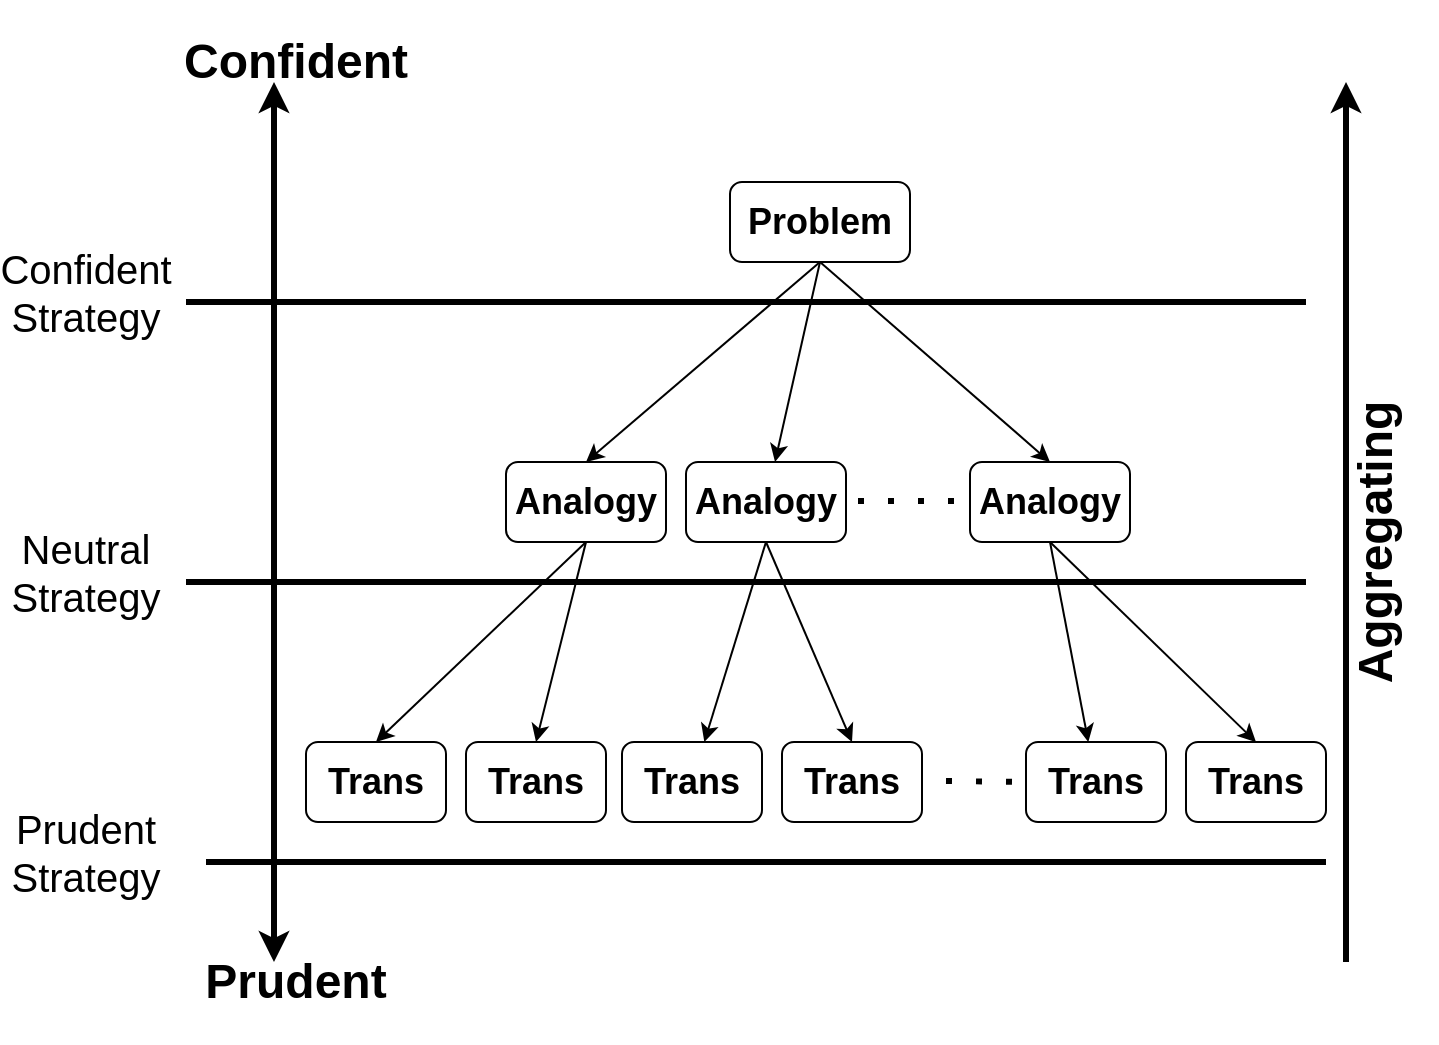 <mxfile version="12.9.9" type="device"><diagram id="Z-aI4UjFzojBcJUAtjI-" name="Page-1"><mxGraphModel dx="904" dy="1614" grid="1" gridSize="10" guides="1" tooltips="1" connect="1" arrows="1" fold="1" page="1" pageScale="1" pageWidth="1000" pageHeight="1000" math="0" shadow="0"><root><mxCell id="0"/><mxCell id="1" parent="0"/><mxCell id="XpwzuZLH-MS0Lf9_r01i-1" value="&lt;h2&gt;Problem&lt;/h2&gt;" style="rounded=1;whiteSpace=wrap;html=1;" parent="1" vertex="1"><mxGeometry x="822" y="40" width="90" height="40" as="geometry"/></mxCell><mxCell id="XpwzuZLH-MS0Lf9_r01i-2" value="&lt;h2&gt;Analogy&lt;/h2&gt;" style="rounded=1;whiteSpace=wrap;html=1;" parent="1" vertex="1"><mxGeometry x="710" y="180" width="80" height="40" as="geometry"/></mxCell><mxCell id="XpwzuZLH-MS0Lf9_r01i-3" value="&lt;h2&gt;Analogy&lt;/h2&gt;" style="rounded=1;whiteSpace=wrap;html=1;" parent="1" vertex="1"><mxGeometry x="800" y="180" width="80" height="40" as="geometry"/></mxCell><mxCell id="XpwzuZLH-MS0Lf9_r01i-4" value="&lt;h2&gt;Analogy&lt;/h2&gt;" style="rounded=1;whiteSpace=wrap;html=1;" parent="1" vertex="1"><mxGeometry x="942" y="180" width="80" height="40" as="geometry"/></mxCell><mxCell id="XpwzuZLH-MS0Lf9_r01i-5" value="" style="endArrow=classic;html=1;exitX=0.5;exitY=1;exitDx=0;exitDy=0;entryX=0.5;entryY=0;entryDx=0;entryDy=0;" parent="1" source="XpwzuZLH-MS0Lf9_r01i-1" target="XpwzuZLH-MS0Lf9_r01i-2" edge="1"><mxGeometry width="50" height="50" relative="1" as="geometry"><mxPoint x="862" y="290" as="sourcePoint"/><mxPoint x="912" y="240" as="targetPoint"/></mxGeometry></mxCell><mxCell id="XpwzuZLH-MS0Lf9_r01i-6" value="" style="endArrow=classic;html=1;exitX=0.5;exitY=1;exitDx=0;exitDy=0;" parent="1" source="XpwzuZLH-MS0Lf9_r01i-1" target="XpwzuZLH-MS0Lf9_r01i-3" edge="1"><mxGeometry width="50" height="50" relative="1" as="geometry"><mxPoint x="862" y="290" as="sourcePoint"/><mxPoint x="912" y="240" as="targetPoint"/></mxGeometry></mxCell><mxCell id="XpwzuZLH-MS0Lf9_r01i-7" value="" style="endArrow=classic;html=1;exitX=0.5;exitY=1;exitDx=0;exitDy=0;entryX=0.5;entryY=0;entryDx=0;entryDy=0;" parent="1" source="XpwzuZLH-MS0Lf9_r01i-1" target="XpwzuZLH-MS0Lf9_r01i-4" edge="1"><mxGeometry width="50" height="50" relative="1" as="geometry"><mxPoint x="842" y="370" as="sourcePoint"/><mxPoint x="892" y="320" as="targetPoint"/></mxGeometry></mxCell><mxCell id="XpwzuZLH-MS0Lf9_r01i-8" value="" style="endArrow=none;dashed=1;html=1;dashPattern=1 4;strokeWidth=3;" parent="1" edge="1"><mxGeometry width="50" height="50" relative="1" as="geometry"><mxPoint x="930" y="339.5" as="sourcePoint"/><mxPoint x="970" y="340" as="targetPoint"/></mxGeometry></mxCell><mxCell id="XpwzuZLH-MS0Lf9_r01i-9" value="&lt;h2&gt;Trans&lt;/h2&gt;" style="rounded=1;whiteSpace=wrap;html=1;" parent="1" vertex="1"><mxGeometry x="610" y="320" width="70" height="40" as="geometry"/></mxCell><mxCell id="XpwzuZLH-MS0Lf9_r01i-10" value="&lt;h2&gt;Trans&lt;/h2&gt;" style="rounded=1;whiteSpace=wrap;html=1;" parent="1" vertex="1"><mxGeometry x="690" y="320" width="70" height="40" as="geometry"/></mxCell><mxCell id="XpwzuZLH-MS0Lf9_r01i-11" value="&lt;h2&gt;Trans&lt;/h2&gt;" style="rounded=1;whiteSpace=wrap;html=1;" parent="1" vertex="1"><mxGeometry x="768" y="320" width="70" height="40" as="geometry"/></mxCell><mxCell id="XpwzuZLH-MS0Lf9_r01i-12" value="&lt;h2&gt;Trans&lt;/h2&gt;" style="rounded=1;whiteSpace=wrap;html=1;" parent="1" vertex="1"><mxGeometry x="970" y="320" width="70" height="40" as="geometry"/></mxCell><mxCell id="XpwzuZLH-MS0Lf9_r01i-13" value="&lt;h2&gt;Trans&lt;/h2&gt;" style="rounded=1;whiteSpace=wrap;html=1;" parent="1" vertex="1"><mxGeometry x="1050" y="320" width="70" height="40" as="geometry"/></mxCell><mxCell id="XpwzuZLH-MS0Lf9_r01i-15" value="" style="endArrow=classic;html=1;exitX=0.5;exitY=1;exitDx=0;exitDy=0;entryX=0.5;entryY=0;entryDx=0;entryDy=0;" parent="1" source="XpwzuZLH-MS0Lf9_r01i-3" target="XpwzuZLH-MS0Lf9_r01i-22" edge="1"><mxGeometry width="50" height="50" relative="1" as="geometry"><mxPoint x="688.75" y="220" as="sourcePoint"/><mxPoint x="670" y="280" as="targetPoint"/></mxGeometry></mxCell><mxCell id="XpwzuZLH-MS0Lf9_r01i-16" value="" style="endArrow=classic;html=1;exitX=0.5;exitY=1;exitDx=0;exitDy=0;entryX=0.5;entryY=0;entryDx=0;entryDy=0;" parent="1" source="XpwzuZLH-MS0Lf9_r01i-2" target="XpwzuZLH-MS0Lf9_r01i-9" edge="1"><mxGeometry width="50" height="50" relative="1" as="geometry"><mxPoint x="698.75" y="230" as="sourcePoint"/><mxPoint x="680" y="290" as="targetPoint"/></mxGeometry></mxCell><mxCell id="XpwzuZLH-MS0Lf9_r01i-17" value="" style="endArrow=none;dashed=1;html=1;dashPattern=1 4;strokeWidth=3;" parent="1" edge="1"><mxGeometry width="50" height="50" relative="1" as="geometry"><mxPoint x="886" y="199.5" as="sourcePoint"/><mxPoint x="936" y="199.5" as="targetPoint"/></mxGeometry></mxCell><mxCell id="XpwzuZLH-MS0Lf9_r01i-18" value="" style="endArrow=classic;html=1;entryX=0.5;entryY=0;entryDx=0;entryDy=0;exitX=0.5;exitY=1;exitDx=0;exitDy=0;" parent="1" source="XpwzuZLH-MS0Lf9_r01i-2" target="XpwzuZLH-MS0Lf9_r01i-10" edge="1"><mxGeometry width="50" height="50" relative="1" as="geometry"><mxPoint x="810" y="220" as="sourcePoint"/><mxPoint x="680" y="290" as="targetPoint"/></mxGeometry></mxCell><mxCell id="XpwzuZLH-MS0Lf9_r01i-19" value="" style="endArrow=classic;html=1;exitX=0.5;exitY=1;exitDx=0;exitDy=0;" parent="1" source="XpwzuZLH-MS0Lf9_r01i-3" target="XpwzuZLH-MS0Lf9_r01i-11" edge="1"><mxGeometry width="50" height="50" relative="1" as="geometry"><mxPoint x="810" y="220" as="sourcePoint"/><mxPoint x="680" y="290" as="targetPoint"/></mxGeometry></mxCell><mxCell id="XpwzuZLH-MS0Lf9_r01i-20" value="" style="endArrow=classic;html=1;exitX=0.5;exitY=1;exitDx=0;exitDy=0;" parent="1" source="XpwzuZLH-MS0Lf9_r01i-4" target="XpwzuZLH-MS0Lf9_r01i-12" edge="1"><mxGeometry width="50" height="50" relative="1" as="geometry"><mxPoint x="698.75" y="230" as="sourcePoint"/><mxPoint x="680" y="290" as="targetPoint"/></mxGeometry></mxCell><mxCell id="XpwzuZLH-MS0Lf9_r01i-21" value="" style="endArrow=classic;html=1;entryX=0.5;entryY=0;entryDx=0;entryDy=0;exitX=0.5;exitY=1;exitDx=0;exitDy=0;" parent="1" source="XpwzuZLH-MS0Lf9_r01i-4" target="XpwzuZLH-MS0Lf9_r01i-13" edge="1"><mxGeometry width="50" height="50" relative="1" as="geometry"><mxPoint x="1040" y="220" as="sourcePoint"/><mxPoint x="680" y="290" as="targetPoint"/></mxGeometry></mxCell><mxCell id="XpwzuZLH-MS0Lf9_r01i-22" value="&lt;h2&gt;Trans&lt;/h2&gt;" style="rounded=1;whiteSpace=wrap;html=1;" parent="1" vertex="1"><mxGeometry x="848" y="320" width="70" height="40" as="geometry"/></mxCell><mxCell id="XpwzuZLH-MS0Lf9_r01i-32" value="" style="endArrow=classic;startArrow=classic;html=1;strokeWidth=3;" parent="1" edge="1"><mxGeometry width="50" height="50" relative="1" as="geometry"><mxPoint x="594" y="430" as="sourcePoint"/><mxPoint x="594" y="-10" as="targetPoint"/></mxGeometry></mxCell><mxCell id="XpwzuZLH-MS0Lf9_r01i-33" value="&lt;h1&gt;Prudent&lt;/h1&gt;" style="text;html=1;strokeColor=none;fillColor=none;align=center;verticalAlign=middle;whiteSpace=wrap;rounded=0;" parent="1" vertex="1"><mxGeometry x="540" y="420" width="130" height="40" as="geometry"/></mxCell><mxCell id="XpwzuZLH-MS0Lf9_r01i-34" value="&lt;h1&gt;Confident&lt;/h1&gt;" style="text;html=1;strokeColor=none;fillColor=none;align=center;verticalAlign=middle;whiteSpace=wrap;rounded=0;" parent="1" vertex="1"><mxGeometry x="540" y="-40" width="130" height="40" as="geometry"/></mxCell><mxCell id="9C5yUbw40UKgLbEmJ6bR-1" value="" style="endArrow=none;html=1;strokeWidth=3;" edge="1" parent="1"><mxGeometry width="50" height="50" relative="1" as="geometry"><mxPoint x="550" y="100" as="sourcePoint"/><mxPoint x="1110" y="100" as="targetPoint"/></mxGeometry></mxCell><mxCell id="9C5yUbw40UKgLbEmJ6bR-2" value="" style="endArrow=none;html=1;strokeWidth=3;" edge="1" parent="1"><mxGeometry width="50" height="50" relative="1" as="geometry"><mxPoint x="550.0" y="240.0" as="sourcePoint"/><mxPoint x="1110" y="240.0" as="targetPoint"/></mxGeometry></mxCell><mxCell id="9C5yUbw40UKgLbEmJ6bR-3" value="" style="endArrow=none;html=1;strokeWidth=3;" edge="1" parent="1"><mxGeometry width="50" height="50" relative="1" as="geometry"><mxPoint x="560.0" y="380" as="sourcePoint"/><mxPoint x="1120" y="380" as="targetPoint"/></mxGeometry></mxCell><mxCell id="9C5yUbw40UKgLbEmJ6bR-4" value="&lt;font style=&quot;font-size: 20px&quot;&gt;Confident&lt;br&gt;Strategy&lt;br&gt;&lt;/font&gt;" style="text;html=1;strokeColor=none;fillColor=none;align=center;verticalAlign=middle;whiteSpace=wrap;rounded=0;" vertex="1" parent="1"><mxGeometry x="460" y="70" width="80" height="50" as="geometry"/></mxCell><mxCell id="9C5yUbw40UKgLbEmJ6bR-5" value="&lt;font style=&quot;font-size: 20px&quot;&gt;Neutral&lt;br&gt;Strategy&lt;br&gt;&lt;/font&gt;" style="text;html=1;strokeColor=none;fillColor=none;align=center;verticalAlign=middle;whiteSpace=wrap;rounded=0;" vertex="1" parent="1"><mxGeometry x="460" y="210" width="80" height="50" as="geometry"/></mxCell><mxCell id="9C5yUbw40UKgLbEmJ6bR-6" value="&lt;font style=&quot;font-size: 20px&quot;&gt;Prudent&lt;br&gt;Strategy&lt;br&gt;&lt;/font&gt;" style="text;html=1;strokeColor=none;fillColor=none;align=center;verticalAlign=middle;whiteSpace=wrap;rounded=0;" vertex="1" parent="1"><mxGeometry x="460" y="350" width="80" height="50" as="geometry"/></mxCell><mxCell id="9C5yUbw40UKgLbEmJ6bR-7" value="" style="endArrow=classic;html=1;strokeWidth=3;" edge="1" parent="1"><mxGeometry width="50" height="50" relative="1" as="geometry"><mxPoint x="1130" y="430" as="sourcePoint"/><mxPoint x="1130" y="-10" as="targetPoint"/></mxGeometry></mxCell><mxCell id="9C5yUbw40UKgLbEmJ6bR-8" value="&lt;h1&gt;Aggregating&lt;/h1&gt;" style="text;html=1;strokeColor=none;fillColor=none;align=center;verticalAlign=middle;whiteSpace=wrap;rounded=0;rotation=-90;" vertex="1" parent="1"><mxGeometry x="1080" y="200" width="130" height="40" as="geometry"/></mxCell></root></mxGraphModel></diagram></mxfile>